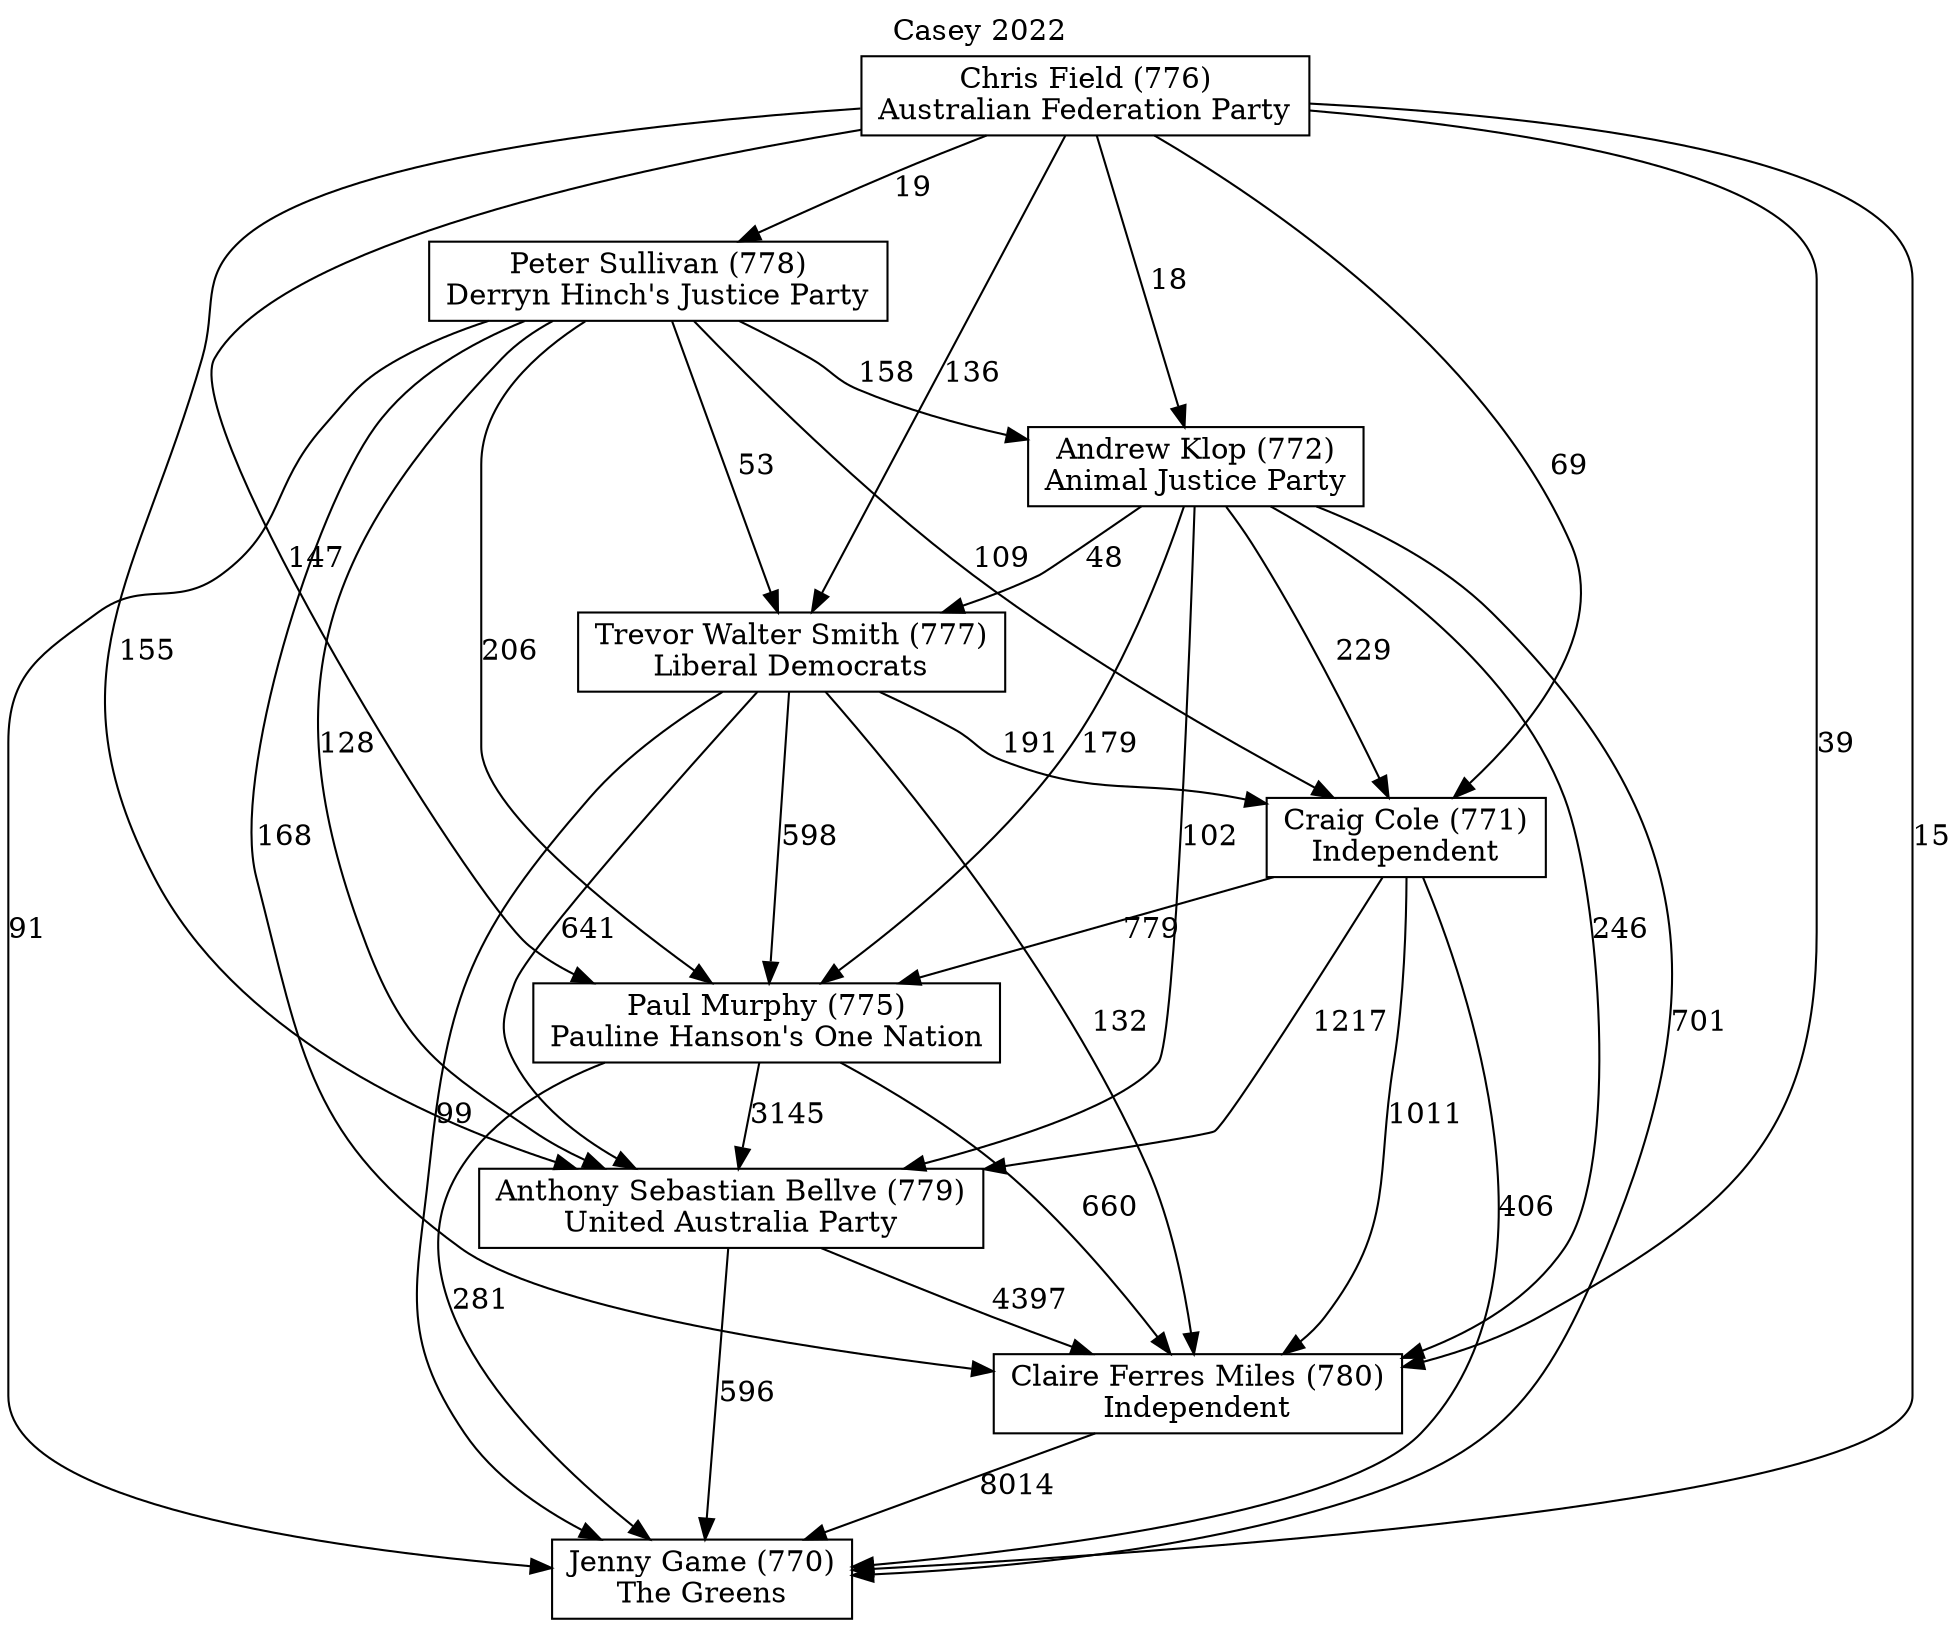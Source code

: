 // House preference flow
digraph "Jenny Game (770)_Casey_2022" {
	graph [label="Casey 2022" labelloc=t mclimit=10]
	node [shape=box]
	"Anthony Sebastian Bellve (779)" [label="Anthony Sebastian Bellve (779)
United Australia Party"]
	"Paul Murphy (775)" [label="Paul Murphy (775)
Pauline Hanson's One Nation"]
	"Claire Ferres Miles (780)" [label="Claire Ferres Miles (780)
Independent"]
	"Craig Cole (771)" [label="Craig Cole (771)
Independent"]
	"Peter Sullivan (778)" [label="Peter Sullivan (778)
Derryn Hinch's Justice Party"]
	"Trevor Walter Smith (777)" [label="Trevor Walter Smith (777)
Liberal Democrats"]
	"Andrew Klop (772)" [label="Andrew Klop (772)
Animal Justice Party"]
	"Chris Field (776)" [label="Chris Field (776)
Australian Federation Party"]
	"Jenny Game (770)" [label="Jenny Game (770)
The Greens"]
	"Chris Field (776)" -> "Andrew Klop (772)" [label=18]
	"Peter Sullivan (778)" -> "Anthony Sebastian Bellve (779)" [label=128]
	"Anthony Sebastian Bellve (779)" -> "Claire Ferres Miles (780)" [label=4397]
	"Craig Cole (771)" -> "Anthony Sebastian Bellve (779)" [label=1217]
	"Trevor Walter Smith (777)" -> "Jenny Game (770)" [label=99]
	"Chris Field (776)" -> "Craig Cole (771)" [label=69]
	"Peter Sullivan (778)" -> "Andrew Klop (772)" [label=158]
	"Andrew Klop (772)" -> "Paul Murphy (775)" [label=179]
	"Craig Cole (771)" -> "Paul Murphy (775)" [label=779]
	"Paul Murphy (775)" -> "Anthony Sebastian Bellve (779)" [label=3145]
	"Trevor Walter Smith (777)" -> "Claire Ferres Miles (780)" [label=132]
	"Andrew Klop (772)" -> "Jenny Game (770)" [label=701]
	"Craig Cole (771)" -> "Jenny Game (770)" [label=406]
	"Peter Sullivan (778)" -> "Craig Cole (771)" [label=109]
	"Peter Sullivan (778)" -> "Trevor Walter Smith (777)" [label=53]
	"Chris Field (776)" -> "Trevor Walter Smith (777)" [label=136]
	"Trevor Walter Smith (777)" -> "Craig Cole (771)" [label=191]
	"Paul Murphy (775)" -> "Jenny Game (770)" [label=281]
	"Paul Murphy (775)" -> "Claire Ferres Miles (780)" [label=660]
	"Anthony Sebastian Bellve (779)" -> "Jenny Game (770)" [label=596]
	"Chris Field (776)" -> "Paul Murphy (775)" [label=147]
	"Chris Field (776)" -> "Jenny Game (770)" [label=15]
	"Trevor Walter Smith (777)" -> "Anthony Sebastian Bellve (779)" [label=641]
	"Chris Field (776)" -> "Claire Ferres Miles (780)" [label=39]
	"Chris Field (776)" -> "Peter Sullivan (778)" [label=19]
	"Chris Field (776)" -> "Anthony Sebastian Bellve (779)" [label=155]
	"Peter Sullivan (778)" -> "Jenny Game (770)" [label=91]
	"Andrew Klop (772)" -> "Anthony Sebastian Bellve (779)" [label=102]
	"Craig Cole (771)" -> "Claire Ferres Miles (780)" [label=1011]
	"Andrew Klop (772)" -> "Claire Ferres Miles (780)" [label=246]
	"Andrew Klop (772)" -> "Craig Cole (771)" [label=229]
	"Peter Sullivan (778)" -> "Paul Murphy (775)" [label=206]
	"Peter Sullivan (778)" -> "Claire Ferres Miles (780)" [label=168]
	"Claire Ferres Miles (780)" -> "Jenny Game (770)" [label=8014]
	"Trevor Walter Smith (777)" -> "Paul Murphy (775)" [label=598]
	"Andrew Klop (772)" -> "Trevor Walter Smith (777)" [label=48]
}
